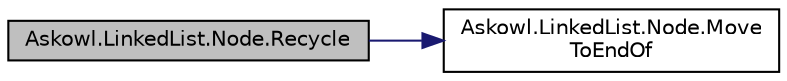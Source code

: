 digraph "Askowl.LinkedList.Node.Recycle"
{
 // INTERACTIVE_SVG=YES
  bgcolor="transparent";
  edge [fontname="Helvetica",fontsize="10",labelfontname="Helvetica",labelfontsize="10"];
  node [fontname="Helvetica",fontsize="10",shape=record];
  rankdir="LR";
  Node24 [label="Askowl.LinkedList.Node.Recycle",height=0.2,width=0.4,color="black", fillcolor="grey75", style="filled", fontcolor="black"];
  Node24 -> Node25 [color="midnightblue",fontsize="10",style="solid",fontname="Helvetica"];
  Node25 [label="Askowl.LinkedList.Node.Move\lToEndOf",height=0.2,width=0.4,color="black",URL="$class_askowl_1_1_linked_list_1_1_node.html#af90ac8e1d5ba60672e74b464fa84787c",tooltip="Move Node to Another List "];
}
